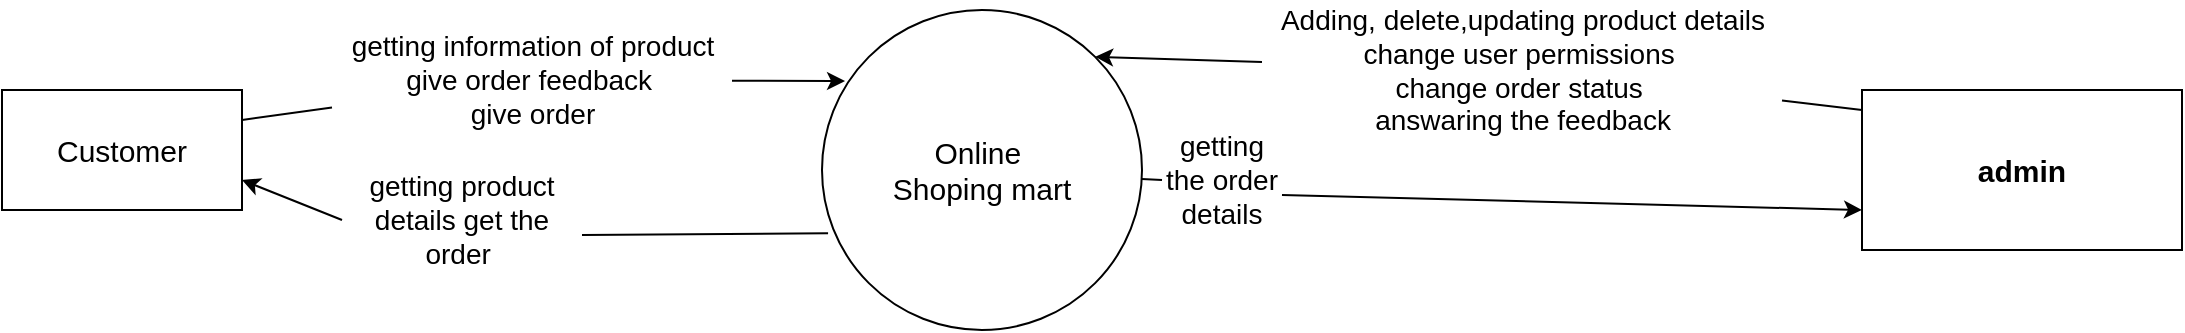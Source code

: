 <mxfile version="16.5.1" type="device" pages="5"><diagram name="0 level" id="b520641d-4fe3-3701-9064-5fc419738815"><mxGraphModel dx="2321" dy="754" grid="1" gridSize="10" guides="1" tooltips="1" connect="1" arrows="1" fold="1" page="1" pageScale="1" pageWidth="1100" pageHeight="850" background="none" math="0" shadow="0"><root><mxCell id="0"/><mxCell id="1" parent="0"/><mxCell id="9kd0504KcY1Kvx3tfYpb-10" value="Online&amp;nbsp;&lt;br style=&quot;font-size: 15px;&quot;&gt;Shoping mart" style="ellipse;whiteSpace=wrap;html=1;aspect=fixed;fontSize=15;" parent="1" vertex="1"><mxGeometry x="340" y="370" width="160" height="160" as="geometry"/></mxCell><mxCell id="9kd0504KcY1Kvx3tfYpb-11" value="&lt;b style=&quot;font-size: 15px;&quot;&gt;admin&lt;/b&gt;" style="rounded=0;whiteSpace=wrap;html=1;fontSize=15;" parent="1" vertex="1"><mxGeometry x="860" y="410" width="160" height="80" as="geometry"/></mxCell><mxCell id="f79KR5pKhC0v9boyhHzP-1" value="" style="endArrow=classic;html=1;rounded=0;entryX=1;entryY=0;entryDx=0;entryDy=0;startArrow=none;fontSize=15;" parent="1" source="f79KR5pKhC0v9boyhHzP-5" target="9kd0504KcY1Kvx3tfYpb-10" edge="1"><mxGeometry width="50" height="50" relative="1" as="geometry"><mxPoint x="440" y="340" as="sourcePoint"/><mxPoint x="550" y="410" as="targetPoint"/></mxGeometry></mxCell><mxCell id="f79KR5pKhC0v9boyhHzP-3" value="" style="endArrow=none;html=1;rounded=0;exitX=0;exitY=0.125;exitDx=0;exitDy=0;exitPerimeter=0;fontSize=15;" parent="1" source="9kd0504KcY1Kvx3tfYpb-11" target="f79KR5pKhC0v9boyhHzP-5" edge="1"><mxGeometry width="50" height="50" relative="1" as="geometry"><mxPoint x="420" y="220" as="sourcePoint"/><mxPoint x="430" y="310" as="targetPoint"/></mxGeometry></mxCell><mxCell id="f79KR5pKhC0v9boyhHzP-5" value="Adding, delete,updating product details&lt;br style=&quot;font-size: 14px;&quot;&gt;change user permissions&amp;nbsp;&lt;br style=&quot;font-size: 14px;&quot;&gt;change order status&amp;nbsp;&lt;br style=&quot;font-size: 14px;&quot;&gt;answaring the feedback&lt;br style=&quot;font-size: 14px;&quot;&gt;" style="text;html=1;align=center;verticalAlign=middle;resizable=0;points=[];autosize=1;strokeColor=none;fillColor=none;fontSize=14;" parent="1" vertex="1"><mxGeometry x="560" y="365" width="260" height="70" as="geometry"/></mxCell><mxCell id="f79KR5pKhC0v9boyhHzP-7" value="" style="endArrow=classic;html=1;rounded=0;startArrow=none;entryX=0;entryY=0.75;entryDx=0;entryDy=0;exitX=1;exitY=0.75;exitDx=0;exitDy=0;fontSize=15;" parent="1" source="f79KR5pKhC0v9boyhHzP-11" target="9kd0504KcY1Kvx3tfYpb-11" edge="1"><mxGeometry width="50" height="50" relative="1" as="geometry"><mxPoint x="760" y="465" as="sourcePoint"/><mxPoint x="1110" y="480" as="targetPoint"/></mxGeometry></mxCell><mxCell id="f79KR5pKhC0v9boyhHzP-11" value="getting the order details" style="text;html=1;strokeColor=none;fillColor=none;align=center;verticalAlign=middle;whiteSpace=wrap;rounded=0;fontSize=14;" parent="1" vertex="1"><mxGeometry x="510" y="440" width="60" height="30" as="geometry"/></mxCell><mxCell id="f79KR5pKhC0v9boyhHzP-12" value="" style="endArrow=none;html=1;rounded=0;entryX=0;entryY=0.5;entryDx=0;entryDy=0;fontSize=15;" parent="1" source="9kd0504KcY1Kvx3tfYpb-10" target="f79KR5pKhC0v9boyhHzP-11" edge="1"><mxGeometry width="50" height="50" relative="1" as="geometry"><mxPoint x="546.569" y="533.431" as="sourcePoint"/><mxPoint x="547.68" y="220" as="targetPoint"/></mxGeometry></mxCell><mxCell id="f79KR5pKhC0v9boyhHzP-14" value="Customer" style="rounded=0;whiteSpace=wrap;html=1;fontSize=15;" parent="1" vertex="1"><mxGeometry x="-70" y="410" width="120" height="60" as="geometry"/></mxCell><mxCell id="f79KR5pKhC0v9boyhHzP-15" value="" style="endArrow=classic;html=1;rounded=0;entryX=0.072;entryY=0.222;entryDx=0;entryDy=0;entryPerimeter=0;startArrow=none;fontSize=15;" parent="1" source="f79KR5pKhC0v9boyhHzP-18" target="9kd0504KcY1Kvx3tfYpb-10" edge="1"><mxGeometry width="50" height="50" relative="1" as="geometry"><mxPoint x="330" y="755" as="sourcePoint"/><mxPoint x="440" y="620" as="targetPoint"/></mxGeometry></mxCell><mxCell id="f79KR5pKhC0v9boyhHzP-17" value="" style="endArrow=none;html=1;rounded=0;exitX=1;exitY=0.25;exitDx=0;exitDy=0;fontSize=15;" parent="1" source="f79KR5pKhC0v9boyhHzP-14" target="f79KR5pKhC0v9boyhHzP-18" edge="1"><mxGeometry width="50" height="50" relative="1" as="geometry"><mxPoint x="252.44" y="897.6" as="sourcePoint"/><mxPoint x="300" y="790" as="targetPoint"/></mxGeometry></mxCell><mxCell id="f79KR5pKhC0v9boyhHzP-18" value="getting information of product&lt;br style=&quot;font-size: 14px;&quot;&gt;give order feedback&amp;nbsp;&lt;br style=&quot;font-size: 14px;&quot;&gt;give order" style="text;html=1;align=center;verticalAlign=middle;resizable=0;points=[];autosize=1;strokeColor=none;fillColor=none;fontSize=14;" parent="1" vertex="1"><mxGeometry x="95" y="375" width="200" height="60" as="geometry"/></mxCell><mxCell id="f79KR5pKhC0v9boyhHzP-19" value="" style="endArrow=classic;html=1;rounded=0;exitX=0;exitY=0.5;exitDx=0;exitDy=0;entryX=1;entryY=0.75;entryDx=0;entryDy=0;startArrow=none;fontSize=15;" parent="1" source="f79KR5pKhC0v9boyhHzP-20" target="f79KR5pKhC0v9boyhHzP-14" edge="1"><mxGeometry width="50" height="50" relative="1" as="geometry"><mxPoint x="390" y="660" as="sourcePoint"/><mxPoint x="440" y="610" as="targetPoint"/></mxGeometry></mxCell><mxCell id="f79KR5pKhC0v9boyhHzP-20" value="getting product details get the order&amp;nbsp;" style="text;html=1;strokeColor=none;fillColor=none;align=center;verticalAlign=middle;whiteSpace=wrap;rounded=0;fontSize=14;" parent="1" vertex="1"><mxGeometry x="100" y="460" width="120" height="30" as="geometry"/></mxCell><mxCell id="f79KR5pKhC0v9boyhHzP-21" value="" style="endArrow=none;html=1;rounded=0;exitX=0.019;exitY=0.698;exitDx=0;exitDy=0;exitPerimeter=0;entryX=1;entryY=0.75;entryDx=0;entryDy=0;fontSize=15;" parent="1" source="9kd0504KcY1Kvx3tfYpb-10" target="f79KR5pKhC0v9boyhHzP-20" edge="1"><mxGeometry width="50" height="50" relative="1" as="geometry"><mxPoint x="474" y="672.08" as="sourcePoint"/><mxPoint x="230" y="482" as="targetPoint"/></mxGeometry></mxCell></root></mxGraphModel></diagram><diagram id="Txfo9HmnqKfw98u6AuTH" name="1 leavel"><mxGraphModel dx="1038" dy="641" grid="1" gridSize="10" guides="1" tooltips="1" connect="1" arrows="1" fold="1" page="1" pageScale="1" pageWidth="850" pageHeight="1100" math="0" shadow="0"><root><mxCell id="55yo50ZK_wwdnP5TWseT-0"/><mxCell id="55yo50ZK_wwdnP5TWseT-1" parent="55yo50ZK_wwdnP5TWseT-0"/><mxCell id="rWGqVGmjfkYYTSFSqPkH-0" value="User" style="rounded=0;whiteSpace=wrap;html=1;fontSize=15;fontStyle=1" parent="55yo50ZK_wwdnP5TWseT-1" vertex="1"><mxGeometry x="40" y="30" width="150" height="80" as="geometry"/></mxCell><mxCell id="rWGqVGmjfkYYTSFSqPkH-1" value="" style="endArrow=classic;html=1;rounded=0;exitX=0.88;exitY=1.062;exitDx=0;exitDy=0;exitPerimeter=0;fontSize=15;" parent="55yo50ZK_wwdnP5TWseT-1" source="rWGqVGmjfkYYTSFSqPkH-0" target="rWGqVGmjfkYYTSFSqPkH-2" edge="1"><mxGeometry width="50" height="50" relative="1" as="geometry"><mxPoint x="115" y="110" as="sourcePoint"/><mxPoint x="330" y="160" as="targetPoint"/><Array as="points"><mxPoint x="172" y="160"/></Array></mxGeometry></mxCell><mxCell id="rWGqVGmjfkYYTSFSqPkH-2" value="1.0 &lt;br style=&quot;font-size: 15px;&quot;&gt;Product info" style="ellipse;whiteSpace=wrap;html=1;aspect=fixed;fontSize=15;fontStyle=1" parent="55yo50ZK_wwdnP5TWseT-1" vertex="1"><mxGeometry x="300" y="120" width="90" height="90" as="geometry"/></mxCell><mxCell id="rWGqVGmjfkYYTSFSqPkH-3" value="" style="endArrow=classic;html=1;rounded=0;exitX=1;exitY=0.5;exitDx=0;exitDy=0;fontSize=15;" parent="55yo50ZK_wwdnP5TWseT-1" source="rWGqVGmjfkYYTSFSqPkH-2" edge="1"><mxGeometry width="50" height="50" relative="1" as="geometry"><mxPoint x="590" y="200" as="sourcePoint"/><mxPoint x="650" y="165" as="targetPoint"/><Array as="points"/></mxGeometry></mxCell><mxCell id="rWGqVGmjfkYYTSFSqPkH-8" value="" style="endArrow=classic;html=1;rounded=0;entryX=0.982;entryY=0.739;entryDx=0;entryDy=0;entryPerimeter=0;fontSize=15;" parent="55yo50ZK_wwdnP5TWseT-1" target="rWGqVGmjfkYYTSFSqPkH-2" edge="1"><mxGeometry width="50" height="50" relative="1" as="geometry"><mxPoint x="640" y="187" as="sourcePoint"/><mxPoint x="440" y="210" as="targetPoint"/><Array as="points"/></mxGeometry></mxCell><mxCell id="rWGqVGmjfkYYTSFSqPkH-9" value="product detail" style="text;html=1;strokeColor=none;fillColor=none;align=center;verticalAlign=middle;whiteSpace=wrap;rounded=0;fontSize=14;" parent="55yo50ZK_wwdnP5TWseT-1" vertex="1"><mxGeometry x="210" y="130" width="60" height="30" as="geometry"/></mxCell><mxCell id="rWGqVGmjfkYYTSFSqPkH-10" value="asking for detail" style="text;html=1;strokeColor=none;fillColor=none;align=center;verticalAlign=middle;whiteSpace=wrap;rounded=0;fontSize=14;" parent="55yo50ZK_wwdnP5TWseT-1" vertex="1"><mxGeometry x="530" y="120" width="60" height="30" as="geometry"/></mxCell><mxCell id="rWGqVGmjfkYYTSFSqPkH-11" value="get the detail" style="text;html=1;strokeColor=none;fillColor=none;align=center;verticalAlign=middle;whiteSpace=wrap;rounded=0;fontSize=14;" parent="55yo50ZK_wwdnP5TWseT-1" vertex="1"><mxGeometry x="520" y="200" width="60" height="30" as="geometry"/></mxCell><mxCell id="rWGqVGmjfkYYTSFSqPkH-12" value="" style="endArrow=classic;html=1;rounded=0;exitX=0.052;exitY=0.718;exitDx=0;exitDy=0;exitPerimeter=0;entryX=0.804;entryY=1.05;entryDx=0;entryDy=0;entryPerimeter=0;fontSize=15;" parent="55yo50ZK_wwdnP5TWseT-1" source="rWGqVGmjfkYYTSFSqPkH-2" target="rWGqVGmjfkYYTSFSqPkH-0" edge="1"><mxGeometry width="50" height="50" relative="1" as="geometry"><mxPoint x="390" y="240" as="sourcePoint"/><mxPoint x="60" y="120" as="targetPoint"/><Array as="points"><mxPoint x="161" y="190"/></Array></mxGeometry></mxCell><mxCell id="rWGqVGmjfkYYTSFSqPkH-13" value="reutrn the detail" style="text;html=1;strokeColor=none;fillColor=none;align=center;verticalAlign=middle;whiteSpace=wrap;rounded=0;fontSize=14;" parent="55yo50ZK_wwdnP5TWseT-1" vertex="1"><mxGeometry x="190" y="190" width="60" height="30" as="geometry"/></mxCell><mxCell id="rWGqVGmjfkYYTSFSqPkH-14" value="2.0&lt;br style=&quot;font-size: 15px;&quot;&gt;order detail" style="ellipse;whiteSpace=wrap;html=1;aspect=fixed;fontSize=15;fontStyle=1" parent="55yo50ZK_wwdnP5TWseT-1" vertex="1"><mxGeometry x="310" y="270" width="80" height="80" as="geometry"/></mxCell><mxCell id="rWGqVGmjfkYYTSFSqPkH-16" value="" style="endArrow=classic;html=1;rounded=0;entryX=0;entryY=0.5;entryDx=0;entryDy=0;fontSize=15;" parent="55yo50ZK_wwdnP5TWseT-1" target="rWGqVGmjfkYYTSFSqPkH-14" edge="1"><mxGeometry width="50" height="50" relative="1" as="geometry"><mxPoint x="132" y="110" as="sourcePoint"/><mxPoint x="132" y="300" as="targetPoint"/><Array as="points"><mxPoint x="132" y="310"/></Array></mxGeometry></mxCell><mxCell id="rWGqVGmjfkYYTSFSqPkH-17" value="" style="endArrow=classic;html=1;rounded=0;exitX=1;exitY=0.5;exitDx=0;exitDy=0;fontSize=15;" parent="55yo50ZK_wwdnP5TWseT-1" source="rWGqVGmjfkYYTSFSqPkH-14" edge="1"><mxGeometry width="50" height="50" relative="1" as="geometry"><mxPoint x="470" y="380" as="sourcePoint"/><mxPoint x="630" y="300" as="targetPoint"/></mxGeometry></mxCell><mxCell id="rWGqVGmjfkYYTSFSqPkH-18" value="" style="endArrow=classic;html=1;rounded=0;entryX=0.99;entryY=0.735;entryDx=0;entryDy=0;entryPerimeter=0;fontSize=15;" parent="55yo50ZK_wwdnP5TWseT-1" target="rWGqVGmjfkYYTSFSqPkH-14" edge="1"><mxGeometry width="50" height="50" relative="1" as="geometry"><mxPoint x="630" y="320" as="sourcePoint"/><mxPoint x="550" y="420" as="targetPoint"/></mxGeometry></mxCell><mxCell id="rWGqVGmjfkYYTSFSqPkH-20" value="send and order request" style="text;html=1;strokeColor=none;fillColor=none;align=center;verticalAlign=middle;whiteSpace=wrap;rounded=0;fontSize=14;" parent="55yo50ZK_wwdnP5TWseT-1" vertex="1"><mxGeometry x="150" y="280" width="140" height="30" as="geometry"/></mxCell><mxCell id="rWGqVGmjfkYYTSFSqPkH-21" value="send post data" style="text;html=1;strokeColor=none;fillColor=none;align=center;verticalAlign=middle;whiteSpace=wrap;rounded=0;fontSize=14;" parent="55yo50ZK_wwdnP5TWseT-1" vertex="1"><mxGeometry x="480" y="340" width="100" height="30" as="geometry"/></mxCell><mxCell id="rWGqVGmjfkYYTSFSqPkH-22" value="conformed&amp;nbsp; get request" style="text;html=1;strokeColor=none;fillColor=none;align=center;verticalAlign=middle;whiteSpace=wrap;rounded=0;fontSize=15;" parent="55yo50ZK_wwdnP5TWseT-1" vertex="1"><mxGeometry x="425" y="270" width="140" height="30" as="geometry"/></mxCell><mxCell id="rWGqVGmjfkYYTSFSqPkH-23" value="" style="endArrow=classic;html=1;rounded=0;exitX=0.015;exitY=0.685;exitDx=0;exitDy=0;exitPerimeter=0;fontSize=15;" parent="55yo50ZK_wwdnP5TWseT-1" source="rWGqVGmjfkYYTSFSqPkH-14" edge="1"><mxGeometry width="50" height="50" relative="1" as="geometry"><mxPoint x="390" y="320" as="sourcePoint"/><mxPoint x="120" y="110" as="targetPoint"/><Array as="points"><mxPoint x="120" y="325"/></Array></mxGeometry></mxCell><mxCell id="rWGqVGmjfkYYTSFSqPkH-24" value="return order reqest" style="text;html=1;strokeColor=none;fillColor=none;align=center;verticalAlign=middle;whiteSpace=wrap;rounded=0;fontSize=14;" parent="55yo50ZK_wwdnP5TWseT-1" vertex="1"><mxGeometry x="170" y="330" width="110" height="30" as="geometry"/></mxCell><mxCell id="rWGqVGmjfkYYTSFSqPkH-25" value="3.0&lt;br style=&quot;font-size: 15px;&quot;&gt;feedback" style="ellipse;whiteSpace=wrap;html=1;aspect=fixed;fontSize=15;fontStyle=1" parent="55yo50ZK_wwdnP5TWseT-1" vertex="1"><mxGeometry x="260" y="450" width="80" height="80" as="geometry"/></mxCell><mxCell id="rWGqVGmjfkYYTSFSqPkH-26" value="" style="endArrow=classic;html=1;rounded=0;exitX=0.25;exitY=1;exitDx=0;exitDy=0;fontSize=15;" parent="55yo50ZK_wwdnP5TWseT-1" source="rWGqVGmjfkYYTSFSqPkH-0" target="rWGqVGmjfkYYTSFSqPkH-25" edge="1"><mxGeometry width="50" height="50" relative="1" as="geometry"><mxPoint x="130" y="530" as="sourcePoint"/><mxPoint x="180" y="480" as="targetPoint"/><Array as="points"><mxPoint x="80" y="490"/></Array></mxGeometry></mxCell><mxCell id="rWGqVGmjfkYYTSFSqPkH-29" value="" style="endArrow=classic;html=1;rounded=0;exitX=1;exitY=0.5;exitDx=0;exitDy=0;fontSize=15;" parent="55yo50ZK_wwdnP5TWseT-1" source="rWGqVGmjfkYYTSFSqPkH-25" edge="1"><mxGeometry width="50" height="50" relative="1" as="geometry"><mxPoint x="460" y="550" as="sourcePoint"/><mxPoint x="640" y="500" as="targetPoint"/></mxGeometry></mxCell><mxCell id="rWGqVGmjfkYYTSFSqPkH-30" value="give the feedback" style="text;html=1;strokeColor=none;fillColor=none;align=center;verticalAlign=middle;whiteSpace=wrap;rounded=0;fontSize=15;" parent="55yo50ZK_wwdnP5TWseT-1" vertex="1"><mxGeometry x="140" y="450" width="100" height="30" as="geometry"/></mxCell><mxCell id="rWGqVGmjfkYYTSFSqPkH-32" value="give the data to database" style="text;html=1;strokeColor=none;fillColor=none;align=center;verticalAlign=middle;whiteSpace=wrap;rounded=0;fontSize=15;" parent="55yo50ZK_wwdnP5TWseT-1" vertex="1"><mxGeometry x="447.5" y="460" width="95" height="30" as="geometry"/></mxCell><mxCell id="rWGqVGmjfkYYTSFSqPkH-33" value="" style="endArrow=classic;html=1;rounded=0;entryX=1;entryY=1;entryDx=0;entryDy=0;fontSize=15;" parent="55yo50ZK_wwdnP5TWseT-1" source="c0GWTeQQh9vqMDAQqh-P-8" target="rWGqVGmjfkYYTSFSqPkH-25" edge="1"><mxGeometry width="50" height="50" relative="1" as="geometry"><mxPoint x="390" y="410" as="sourcePoint"/><mxPoint x="440" y="360" as="targetPoint"/></mxGeometry></mxCell><mxCell id="rWGqVGmjfkYYTSFSqPkH-35" value="" style="endArrow=classic;html=1;rounded=0;fontSize=15;" parent="55yo50ZK_wwdnP5TWseT-1" edge="1"><mxGeometry width="50" height="50" relative="1" as="geometry"><mxPoint x="260" y="510" as="sourcePoint"/><mxPoint x="70" y="110" as="targetPoint"/><Array as="points"><mxPoint x="70" y="510"/></Array></mxGeometry></mxCell><mxCell id="rWGqVGmjfkYYTSFSqPkH-37" value="return status" style="text;html=1;strokeColor=none;fillColor=none;align=center;verticalAlign=middle;whiteSpace=wrap;rounded=0;fontSize=15;" parent="55yo50ZK_wwdnP5TWseT-1" vertex="1"><mxGeometry x="150" y="520" width="60" height="30" as="geometry"/></mxCell><mxCell id="c0GWTeQQh9vqMDAQqh-P-0" value="" style="endArrow=none;html=1;rounded=0;fontSize=15;" edge="1" parent="55yo50ZK_wwdnP5TWseT-1"><mxGeometry width="50" height="50" relative="1" as="geometry"><mxPoint x="655" y="160" as="sourcePoint"/><mxPoint x="735" y="160" as="targetPoint"/></mxGeometry></mxCell><mxCell id="c0GWTeQQh9vqMDAQqh-P-1" value="" style="endArrow=none;html=1;rounded=0;fontSize=15;" edge="1" parent="55yo50ZK_wwdnP5TWseT-1"><mxGeometry width="50" height="50" relative="1" as="geometry"><mxPoint x="655" y="190" as="sourcePoint"/><mxPoint x="735" y="190" as="targetPoint"/></mxGeometry></mxCell><mxCell id="c0GWTeQQh9vqMDAQqh-P-2" value="Product" style="text;html=1;align=center;verticalAlign=middle;resizable=0;points=[];autosize=1;strokeColor=none;fillColor=none;fontSize=15;" vertex="1" parent="55yo50ZK_wwdnP5TWseT-1"><mxGeometry x="655" y="170" width="70" height="20" as="geometry"/></mxCell><mxCell id="c0GWTeQQh9vqMDAQqh-P-3" value="" style="endArrow=none;html=1;rounded=0;fontSize=15;" edge="1" parent="55yo50ZK_wwdnP5TWseT-1"><mxGeometry width="50" height="50" relative="1" as="geometry"><mxPoint x="640" y="289" as="sourcePoint"/><mxPoint x="720" y="289" as="targetPoint"/></mxGeometry></mxCell><mxCell id="c0GWTeQQh9vqMDAQqh-P-4" value="" style="endArrow=none;html=1;rounded=0;fontSize=15;" edge="1" parent="55yo50ZK_wwdnP5TWseT-1"><mxGeometry width="50" height="50" relative="1" as="geometry"><mxPoint x="640" y="319" as="sourcePoint"/><mxPoint x="720" y="319" as="targetPoint"/></mxGeometry></mxCell><mxCell id="c0GWTeQQh9vqMDAQqh-P-5" value="order&amp;nbsp;" style="text;html=1;align=center;verticalAlign=middle;resizable=0;points=[];autosize=1;strokeColor=none;fillColor=none;fontSize=15;" vertex="1" parent="55yo50ZK_wwdnP5TWseT-1"><mxGeometry x="650" y="299" width="50" height="20" as="geometry"/></mxCell><mxCell id="c0GWTeQQh9vqMDAQqh-P-6" value="" style="endArrow=none;html=1;rounded=0;fontSize=15;" edge="1" parent="55yo50ZK_wwdnP5TWseT-1"><mxGeometry width="50" height="50" relative="1" as="geometry"><mxPoint x="655" y="510" as="sourcePoint"/><mxPoint x="735" y="510" as="targetPoint"/></mxGeometry></mxCell><mxCell id="c0GWTeQQh9vqMDAQqh-P-7" value="" style="endArrow=none;html=1;rounded=0;fontSize=15;" edge="1" parent="55yo50ZK_wwdnP5TWseT-1"><mxGeometry width="50" height="50" relative="1" as="geometry"><mxPoint x="655" y="540" as="sourcePoint"/><mxPoint x="735" y="540" as="targetPoint"/></mxGeometry></mxCell><mxCell id="c0GWTeQQh9vqMDAQqh-P-8" value="feedback" style="text;html=1;align=center;verticalAlign=middle;resizable=0;points=[];autosize=1;strokeColor=none;fillColor=none;fontSize=15;" vertex="1" parent="55yo50ZK_wwdnP5TWseT-1"><mxGeometry x="650" y="520" width="80" height="20" as="geometry"/></mxCell><mxCell id="c0GWTeQQh9vqMDAQqh-P-9" value="return status" style="text;html=1;strokeColor=none;fillColor=none;align=center;verticalAlign=middle;whiteSpace=wrap;rounded=0;fontSize=14;" vertex="1" parent="55yo50ZK_wwdnP5TWseT-1"><mxGeometry x="430" y="530" width="100" height="30" as="geometry"/></mxCell></root></mxGraphModel></diagram><diagram id="3s-2w4WHr8tO3txQuqLG" name="1 leavel admin"><mxGraphModel dx="1221" dy="754" grid="1" gridSize="10" guides="1" tooltips="1" connect="1" arrows="1" fold="1" page="1" pageScale="1" pageWidth="850" pageHeight="1100" math="0" shadow="0"><root><mxCell id="lkUBHbr81iyFXtJ-juBJ-0"/><mxCell id="lkUBHbr81iyFXtJ-juBJ-1" parent="lkUBHbr81iyFXtJ-juBJ-0"/><mxCell id="lkUBHbr81iyFXtJ-juBJ-2" value="Admin" style="rounded=0;whiteSpace=wrap;html=1;fontSize=21;" parent="lkUBHbr81iyFXtJ-juBJ-1" vertex="1"><mxGeometry x="30" y="50" width="140" height="80" as="geometry"/></mxCell><mxCell id="lkUBHbr81iyFXtJ-juBJ-4" value="" style="endArrow=classic;html=1;rounded=0;fontSize=22;exitX=0.92;exitY=1.005;exitDx=0;exitDy=0;exitPerimeter=0;entryX=0;entryY=0.5;entryDx=0;entryDy=0;" parent="lkUBHbr81iyFXtJ-juBJ-1" source="lkUBHbr81iyFXtJ-juBJ-2" edge="1"><mxGeometry width="50" height="50" relative="1" as="geometry"><mxPoint x="180" y="210" as="sourcePoint"/><mxPoint x="320" y="200" as="targetPoint"/><Array as="points"><mxPoint x="160" y="200"/></Array></mxGeometry></mxCell><mxCell id="lkUBHbr81iyFXtJ-juBJ-5" value="1.0&lt;br style=&quot;font-size: 15px&quot;&gt;product Management" style="ellipse;whiteSpace=wrap;html=1;aspect=fixed;fontSize=15;fontStyle=1" parent="lkUBHbr81iyFXtJ-juBJ-1" vertex="1"><mxGeometry x="320" y="160" width="100" height="100" as="geometry"/></mxCell><mxCell id="lkUBHbr81iyFXtJ-juBJ-6" value="" style="endArrow=classic;html=1;rounded=0;fontSize=22;exitX=1.015;exitY=0.59;exitDx=0;exitDy=0;exitPerimeter=0;" parent="lkUBHbr81iyFXtJ-juBJ-1" source="lkUBHbr81iyFXtJ-juBJ-5" edge="1"><mxGeometry width="50" height="50" relative="1" as="geometry"><mxPoint x="590" y="240" as="sourcePoint"/><mxPoint x="690" y="219" as="targetPoint"/><Array as="points"><mxPoint x="590" y="219"/></Array></mxGeometry></mxCell><mxCell id="lkUBHbr81iyFXtJ-juBJ-7" value="" style="endArrow=none;html=1;rounded=0;fontSize=22;" parent="lkUBHbr81iyFXtJ-juBJ-1" edge="1"><mxGeometry width="50" height="50" relative="1" as="geometry"><mxPoint x="680" y="360" as="sourcePoint"/><mxPoint x="760" y="360" as="targetPoint"/></mxGeometry></mxCell><mxCell id="lkUBHbr81iyFXtJ-juBJ-8" value="" style="endArrow=none;html=1;rounded=0;fontSize=22;" parent="lkUBHbr81iyFXtJ-juBJ-1" edge="1"><mxGeometry width="50" height="50" relative="1" as="geometry"><mxPoint x="680" y="400" as="sourcePoint"/><mxPoint x="760" y="400" as="targetPoint"/></mxGeometry></mxCell><mxCell id="lkUBHbr81iyFXtJ-juBJ-10" value="" style="endArrow=classic;html=1;rounded=0;fontSize=22;entryX=0.985;entryY=0.406;entryDx=0;entryDy=0;entryPerimeter=0;" parent="lkUBHbr81iyFXtJ-juBJ-1" target="lkUBHbr81iyFXtJ-juBJ-5" edge="1"><mxGeometry width="50" height="50" relative="1" as="geometry"><mxPoint x="690" y="200" as="sourcePoint"/><mxPoint x="720" y="160" as="targetPoint"/><Array as="points"/></mxGeometry></mxCell><mxCell id="lkUBHbr81iyFXtJ-juBJ-12" value="reqest for change" style="text;html=1;strokeColor=none;fillColor=none;align=center;verticalAlign=middle;whiteSpace=wrap;rounded=0;fontSize=12;" parent="lkUBHbr81iyFXtJ-juBJ-1" vertex="1"><mxGeometry x="520" y="230" width="60" height="30" as="geometry"/></mxCell><mxCell id="lkUBHbr81iyFXtJ-juBJ-13" value="change status" style="text;html=1;strokeColor=none;fillColor=none;align=center;verticalAlign=middle;whiteSpace=wrap;rounded=0;fontSize=12;" parent="lkUBHbr81iyFXtJ-juBJ-1" vertex="1"><mxGeometry x="510" y="150" width="60" height="30" as="geometry"/></mxCell><mxCell id="lkUBHbr81iyFXtJ-juBJ-14" value="" style="endArrow=classic;html=1;rounded=0;fontSize=12;exitX=0.5;exitY=0;exitDx=0;exitDy=0;entryX=1;entryY=0.75;entryDx=0;entryDy=0;" parent="lkUBHbr81iyFXtJ-juBJ-1" source="lkUBHbr81iyFXtJ-juBJ-5" target="lkUBHbr81iyFXtJ-juBJ-2" edge="1"><mxGeometry width="50" height="50" relative="1" as="geometry"><mxPoint x="450" y="200" as="sourcePoint"/><mxPoint x="500" y="150" as="targetPoint"/><Array as="points"><mxPoint x="370" y="110"/></Array></mxGeometry></mxCell><mxCell id="lkUBHbr81iyFXtJ-juBJ-15" value="add delete or edit opration&amp;nbsp;" style="text;html=1;strokeColor=none;fillColor=none;align=center;verticalAlign=middle;whiteSpace=wrap;rounded=0;fontSize=12;" parent="lkUBHbr81iyFXtJ-juBJ-1" vertex="1"><mxGeometry x="190" y="210" width="100" height="30" as="geometry"/></mxCell><mxCell id="lkUBHbr81iyFXtJ-juBJ-17" value="2.0&amp;nbsp;&lt;br style=&quot;font-size: 15px;&quot;&gt;Report&amp;nbsp;" style="ellipse;whiteSpace=wrap;html=1;aspect=fixed;fontSize=15;fontStyle=1" parent="lkUBHbr81iyFXtJ-juBJ-1" vertex="1"><mxGeometry x="330" y="320" width="80" height="80" as="geometry"/></mxCell><mxCell id="lkUBHbr81iyFXtJ-juBJ-18" value="" style="endArrow=classic;html=1;rounded=0;fontSize=20;exitX=0.826;exitY=1.024;exitDx=0;exitDy=0;entryX=0;entryY=0.5;entryDx=0;entryDy=0;exitPerimeter=0;" parent="lkUBHbr81iyFXtJ-juBJ-1" source="lkUBHbr81iyFXtJ-juBJ-2" target="lkUBHbr81iyFXtJ-juBJ-17" edge="1"><mxGeometry width="50" height="50" relative="1" as="geometry"><mxPoint x="450" y="180" as="sourcePoint"/><mxPoint x="135" y="370" as="targetPoint"/><Array as="points"><mxPoint x="150" y="360"/></Array></mxGeometry></mxCell><mxCell id="lkUBHbr81iyFXtJ-juBJ-19" value="" style="endArrow=classic;html=1;rounded=0;fontSize=20;exitX=1;exitY=0.5;exitDx=0;exitDy=0;" parent="lkUBHbr81iyFXtJ-juBJ-1" source="lkUBHbr81iyFXtJ-juBJ-17" edge="1"><mxGeometry width="50" height="50" relative="1" as="geometry"><mxPoint x="450" y="400" as="sourcePoint"/><mxPoint x="670" y="360" as="targetPoint"/></mxGeometry></mxCell><mxCell id="lkUBHbr81iyFXtJ-juBJ-20" value="" style="endArrow=classic;html=1;rounded=0;fontSize=20;entryX=1;entryY=1;entryDx=0;entryDy=0;" parent="lkUBHbr81iyFXtJ-juBJ-1" target="lkUBHbr81iyFXtJ-juBJ-17" edge="1"><mxGeometry width="50" height="50" relative="1" as="geometry"><mxPoint x="670" y="388" as="sourcePoint"/><mxPoint x="540" y="400" as="targetPoint"/></mxGeometry></mxCell><mxCell id="lkUBHbr81iyFXtJ-juBJ-21" value="user permission&lt;br&gt;user access" style="text;html=1;strokeColor=none;fillColor=none;align=center;verticalAlign=middle;whiteSpace=wrap;rounded=0;fontSize=12;" parent="lkUBHbr81iyFXtJ-juBJ-1" vertex="1"><mxGeometry x="170" y="330" width="130" height="30" as="geometry"/></mxCell><mxCell id="lkUBHbr81iyFXtJ-juBJ-22" value="reqest of change" style="text;html=1;strokeColor=none;fillColor=none;align=center;verticalAlign=middle;whiteSpace=wrap;rounded=0;fontSize=12;" parent="lkUBHbr81iyFXtJ-juBJ-1" vertex="1"><mxGeometry x="490" y="350" width="60" height="20" as="geometry"/></mxCell><mxCell id="lkUBHbr81iyFXtJ-juBJ-23" value="give data" style="text;html=1;strokeColor=none;fillColor=none;align=center;verticalAlign=middle;whiteSpace=wrap;rounded=0;fontSize=12;" parent="lkUBHbr81iyFXtJ-juBJ-1" vertex="1"><mxGeometry x="510" y="400" width="100" height="30" as="geometry"/></mxCell><mxCell id="lkUBHbr81iyFXtJ-juBJ-24" value="" style="endArrow=classic;html=1;rounded=0;fontSize=12;exitX=0;exitY=1;exitDx=0;exitDy=0;entryX=0.75;entryY=1;entryDx=0;entryDy=0;" parent="lkUBHbr81iyFXtJ-juBJ-1" source="lkUBHbr81iyFXtJ-juBJ-17" target="lkUBHbr81iyFXtJ-juBJ-2" edge="1"><mxGeometry width="50" height="50" relative="1" as="geometry"><mxPoint x="240" y="460" as="sourcePoint"/><mxPoint x="20" y="390" as="targetPoint"/><Array as="points"><mxPoint x="135" y="390"/></Array></mxGeometry></mxCell><mxCell id="lkUBHbr81iyFXtJ-juBJ-25" value="get database" style="text;html=1;strokeColor=none;fillColor=none;align=center;verticalAlign=middle;whiteSpace=wrap;rounded=0;fontSize=12;" parent="lkUBHbr81iyFXtJ-juBJ-1" vertex="1"><mxGeometry x="210" y="390" width="60" height="30" as="geometry"/></mxCell><mxCell id="lkUBHbr81iyFXtJ-juBJ-27" value="3.0&lt;br&gt;feedback" style="ellipse;whiteSpace=wrap;html=1;aspect=fixed;fontSize=15;fontStyle=1" parent="lkUBHbr81iyFXtJ-juBJ-1" vertex="1"><mxGeometry x="360" y="470" width="90" height="90" as="geometry"/></mxCell><mxCell id="lkUBHbr81iyFXtJ-juBJ-30" value="" style="endArrow=classic;html=1;rounded=0;fontSize=16;entryX=0;entryY=0.5;entryDx=0;entryDy=0;" parent="lkUBHbr81iyFXtJ-juBJ-1" target="lkUBHbr81iyFXtJ-juBJ-27" edge="1"><mxGeometry width="50" height="50" relative="1" as="geometry"><mxPoint x="120" y="130" as="sourcePoint"/><mxPoint x="340" y="520" as="targetPoint"/><Array as="points"><mxPoint x="120" y="520"/></Array></mxGeometry></mxCell><mxCell id="lkUBHbr81iyFXtJ-juBJ-34" value="add or remoce catagoty" style="text;html=1;strokeColor=none;fillColor=none;align=center;verticalAlign=middle;whiteSpace=wrap;rounded=0;fontSize=11;" parent="lkUBHbr81iyFXtJ-juBJ-1" vertex="1"><mxGeometry x="210" y="480" width="120" height="30" as="geometry"/></mxCell><mxCell id="lkUBHbr81iyFXtJ-juBJ-35" value="" style="endArrow=classic;html=1;rounded=0;fontSize=11;exitX=1;exitY=0.5;exitDx=0;exitDy=0;" parent="lkUBHbr81iyFXtJ-juBJ-1" source="lkUBHbr81iyFXtJ-juBJ-27" edge="1"><mxGeometry width="50" height="50" relative="1" as="geometry"><mxPoint x="560" y="540" as="sourcePoint"/><mxPoint x="720" y="510" as="targetPoint"/><Array as="points"><mxPoint x="720" y="510"/></Array></mxGeometry></mxCell><mxCell id="lkUBHbr81iyFXtJ-juBJ-37" value="reqest for add or delet" style="text;html=1;strokeColor=none;fillColor=none;align=center;verticalAlign=middle;whiteSpace=wrap;rounded=0;fontSize=11;" parent="lkUBHbr81iyFXtJ-juBJ-1" vertex="1"><mxGeometry x="530" y="480" width="160" height="30" as="geometry"/></mxCell><mxCell id="lkUBHbr81iyFXtJ-juBJ-38" value="" style="endArrow=classic;html=1;rounded=0;fontSize=11;entryX=0.982;entryY=0.769;entryDx=0;entryDy=0;entryPerimeter=0;" parent="lkUBHbr81iyFXtJ-juBJ-1" target="lkUBHbr81iyFXtJ-juBJ-27" edge="1"><mxGeometry width="50" height="50" relative="1" as="geometry"><mxPoint x="735" y="539" as="sourcePoint"/><mxPoint x="735" y="590" as="targetPoint"/><Array as="points"><mxPoint x="735" y="540"/></Array></mxGeometry></mxCell><mxCell id="lkUBHbr81iyFXtJ-juBJ-39" value="get reqest back" style="text;html=1;strokeColor=none;fillColor=none;align=center;verticalAlign=middle;whiteSpace=wrap;rounded=0;fontSize=11;" parent="lkUBHbr81iyFXtJ-juBJ-1" vertex="1"><mxGeometry x="550" y="540" width="130" height="30" as="geometry"/></mxCell><mxCell id="lkUBHbr81iyFXtJ-juBJ-40" value="" style="endArrow=classic;html=1;rounded=0;fontSize=11;exitX=-0.004;exitY=0.698;exitDx=0;exitDy=0;exitPerimeter=0;entryX=0.57;entryY=1.024;entryDx=0;entryDy=0;entryPerimeter=0;" parent="lkUBHbr81iyFXtJ-juBJ-1" source="lkUBHbr81iyFXtJ-juBJ-27" target="lkUBHbr81iyFXtJ-juBJ-2" edge="1"><mxGeometry width="50" height="50" relative="1" as="geometry"><mxPoint x="290" y="640" as="sourcePoint"/><mxPoint x="20" y="533" as="targetPoint"/><Array as="points"><mxPoint x="110" y="533"/></Array></mxGeometry></mxCell><mxCell id="lkUBHbr81iyFXtJ-juBJ-41" value="get restart" style="text;html=1;strokeColor=none;fillColor=none;align=center;verticalAlign=middle;whiteSpace=wrap;rounded=0;fontSize=11;" parent="lkUBHbr81iyFXtJ-juBJ-1" vertex="1"><mxGeometry x="210" y="540" width="60" height="30" as="geometry"/></mxCell><mxCell id="lkUBHbr81iyFXtJ-juBJ-42" value="3.0&lt;br style=&quot;font-size: 15px;&quot;&gt;Feedback" style="ellipse;whiteSpace=wrap;html=1;aspect=fixed;fontSize=15;fontStyle=1" parent="lkUBHbr81iyFXtJ-juBJ-1" vertex="1"><mxGeometry x="365" y="600" width="80" height="80" as="geometry"/></mxCell><mxCell id="lkUBHbr81iyFXtJ-juBJ-43" value="" style="endArrow=classic;html=1;rounded=0;fontSize=11;entryX=0;entryY=0.5;entryDx=0;entryDy=0;exitX=0.449;exitY=1.024;exitDx=0;exitDy=0;exitPerimeter=0;" parent="lkUBHbr81iyFXtJ-juBJ-1" source="lkUBHbr81iyFXtJ-juBJ-2" target="lkUBHbr81iyFXtJ-juBJ-42" edge="1"><mxGeometry width="50" height="50" relative="1" as="geometry"><mxPoint x="20" y="630" as="sourcePoint"/><mxPoint x="310" y="650" as="targetPoint"/><Array as="points"><mxPoint x="100" y="640"/></Array></mxGeometry></mxCell><mxCell id="lkUBHbr81iyFXtJ-juBJ-44" value="reqesting feedbacks" style="text;html=1;strokeColor=none;fillColor=none;align=center;verticalAlign=middle;whiteSpace=wrap;rounded=0;fontSize=11;" parent="lkUBHbr81iyFXtJ-juBJ-1" vertex="1"><mxGeometry x="210" y="600" width="60" height="30" as="geometry"/></mxCell><mxCell id="lkUBHbr81iyFXtJ-juBJ-45" value="" style="endArrow=classic;html=1;rounded=0;fontSize=11;exitX=1;exitY=0.5;exitDx=0;exitDy=0;" parent="lkUBHbr81iyFXtJ-juBJ-1" source="lkUBHbr81iyFXtJ-juBJ-42" edge="1"><mxGeometry width="50" height="50" relative="1" as="geometry"><mxPoint x="480" y="650" as="sourcePoint"/><mxPoint x="720" y="640" as="targetPoint"/><Array as="points"/></mxGeometry></mxCell><mxCell id="lkUBHbr81iyFXtJ-juBJ-47" value="request feedback" style="text;html=1;strokeColor=none;fillColor=none;align=center;verticalAlign=middle;whiteSpace=wrap;rounded=0;fontSize=11;" parent="lkUBHbr81iyFXtJ-juBJ-1" vertex="1"><mxGeometry x="560" y="600" width="130" height="30" as="geometry"/></mxCell><mxCell id="lkUBHbr81iyFXtJ-juBJ-48" value="" style="endArrow=classic;html=1;rounded=0;fontSize=11;entryX=1;entryY=1;entryDx=0;entryDy=0;" parent="lkUBHbr81iyFXtJ-juBJ-1" target="lkUBHbr81iyFXtJ-juBJ-42" edge="1"><mxGeometry width="50" height="50" relative="1" as="geometry"><mxPoint x="720" y="668" as="sourcePoint"/><mxPoint x="760" y="720.8" as="targetPoint"/><Array as="points"/></mxGeometry></mxCell><mxCell id="lkUBHbr81iyFXtJ-juBJ-49" value="get list feedback" style="text;html=1;strokeColor=none;fillColor=none;align=center;verticalAlign=middle;whiteSpace=wrap;rounded=0;fontSize=11;" parent="lkUBHbr81iyFXtJ-juBJ-1" vertex="1"><mxGeometry x="560" y="670" width="130" height="30" as="geometry"/></mxCell><mxCell id="lkUBHbr81iyFXtJ-juBJ-50" value="" style="endArrow=classic;html=1;rounded=0;fontSize=11;exitX=0.043;exitY=0.74;exitDx=0;exitDy=0;exitPerimeter=0;entryX=0.355;entryY=1.059;entryDx=0;entryDy=0;entryPerimeter=0;" parent="lkUBHbr81iyFXtJ-juBJ-1" source="lkUBHbr81iyFXtJ-juBJ-42" target="lkUBHbr81iyFXtJ-juBJ-2" edge="1"><mxGeometry width="50" height="50" relative="1" as="geometry"><mxPoint x="450" y="680" as="sourcePoint"/><mxPoint y="659" as="targetPoint"/><Array as="points"><mxPoint x="90" y="659"/></Array></mxGeometry></mxCell><mxCell id="lkUBHbr81iyFXtJ-juBJ-51" value="get back the feedback" style="text;html=1;strokeColor=none;fillColor=none;align=center;verticalAlign=middle;whiteSpace=wrap;rounded=0;fontSize=11;" parent="lkUBHbr81iyFXtJ-juBJ-1" vertex="1"><mxGeometry x="210" y="660" width="140" height="30" as="geometry"/></mxCell><mxCell id="x4yQolVg3JlGbRTl1EmM-1" value="" style="endArrow=none;html=1;rounded=0;fontSize=15;" edge="1" parent="lkUBHbr81iyFXtJ-juBJ-1"><mxGeometry width="50" height="50" relative="1" as="geometry"><mxPoint x="680" y="190" as="sourcePoint"/><mxPoint x="800" y="190" as="targetPoint"/></mxGeometry></mxCell><mxCell id="x4yQolVg3JlGbRTl1EmM-2" value="" style="endArrow=none;html=1;rounded=0;fontSize=15;" edge="1" parent="lkUBHbr81iyFXtJ-juBJ-1"><mxGeometry width="50" height="50" relative="1" as="geometry"><mxPoint x="680" y="230" as="sourcePoint"/><mxPoint x="800" y="230" as="targetPoint"/></mxGeometry></mxCell><mxCell id="x4yQolVg3JlGbRTl1EmM-3" value="Product" style="text;html=1;strokeColor=none;fillColor=none;align=center;verticalAlign=middle;whiteSpace=wrap;rounded=0;fontSize=15;" vertex="1" parent="lkUBHbr81iyFXtJ-juBJ-1"><mxGeometry x="710" y="195" width="60" height="30" as="geometry"/></mxCell><mxCell id="x4yQolVg3JlGbRTl1EmM-5" value="Order" style="text;html=1;strokeColor=none;fillColor=none;align=center;verticalAlign=middle;whiteSpace=wrap;rounded=0;fontSize=17;" vertex="1" parent="lkUBHbr81iyFXtJ-juBJ-1"><mxGeometry x="690" y="370" width="60" height="30" as="geometry"/></mxCell><mxCell id="x4yQolVg3JlGbRTl1EmM-6" value="" style="endArrow=none;html=1;rounded=0;fontSize=22;" edge="1" parent="lkUBHbr81iyFXtJ-juBJ-1"><mxGeometry width="50" height="50" relative="1" as="geometry"><mxPoint x="720" y="509" as="sourcePoint"/><mxPoint x="800" y="509" as="targetPoint"/></mxGeometry></mxCell><mxCell id="x4yQolVg3JlGbRTl1EmM-7" value="" style="endArrow=none;html=1;rounded=0;fontSize=22;" edge="1" parent="lkUBHbr81iyFXtJ-juBJ-1"><mxGeometry width="50" height="50" relative="1" as="geometry"><mxPoint x="720" y="549" as="sourcePoint"/><mxPoint x="800" y="549" as="targetPoint"/></mxGeometry></mxCell><mxCell id="x4yQolVg3JlGbRTl1EmM-8" value="Feedback" style="text;html=1;strokeColor=none;fillColor=none;align=center;verticalAlign=middle;whiteSpace=wrap;rounded=0;fontSize=17;" vertex="1" parent="lkUBHbr81iyFXtJ-juBJ-1"><mxGeometry x="730" y="519" width="60" height="30" as="geometry"/></mxCell><mxCell id="x4yQolVg3JlGbRTl1EmM-9" value="" style="endArrow=none;html=1;rounded=0;fontSize=22;" edge="1" parent="lkUBHbr81iyFXtJ-juBJ-1"><mxGeometry width="50" height="50" relative="1" as="geometry"><mxPoint x="730" y="630" as="sourcePoint"/><mxPoint x="810" y="630" as="targetPoint"/></mxGeometry></mxCell><mxCell id="x4yQolVg3JlGbRTl1EmM-10" value="" style="endArrow=none;html=1;rounded=0;fontSize=22;" edge="1" parent="lkUBHbr81iyFXtJ-juBJ-1"><mxGeometry width="50" height="50" relative="1" as="geometry"><mxPoint x="730" y="670" as="sourcePoint"/><mxPoint x="810" y="670" as="targetPoint"/></mxGeometry></mxCell><mxCell id="x4yQolVg3JlGbRTl1EmM-11" value="Order" style="text;html=1;strokeColor=none;fillColor=none;align=center;verticalAlign=middle;whiteSpace=wrap;rounded=0;fontSize=17;" vertex="1" parent="lkUBHbr81iyFXtJ-juBJ-1"><mxGeometry x="740" y="640" width="60" height="30" as="geometry"/></mxCell><mxCell id="XjhBSAiIYZDGkaRrEfqS-0" value="4.0&lt;br style=&quot;font-size: 15px&quot;&gt;Order Management" style="ellipse;whiteSpace=wrap;html=1;aspect=fixed;fontSize=15;fontStyle=1" vertex="1" parent="lkUBHbr81iyFXtJ-juBJ-1"><mxGeometry x="320" y="735" width="115" height="115" as="geometry"/></mxCell><mxCell id="XjhBSAiIYZDGkaRrEfqS-1" value="reqesting feedbacks" style="text;html=1;strokeColor=none;fillColor=none;align=center;verticalAlign=middle;whiteSpace=wrap;rounded=0;fontSize=11;" vertex="1" parent="lkUBHbr81iyFXtJ-juBJ-1"><mxGeometry x="200" y="770" width="60" height="30" as="geometry"/></mxCell><mxCell id="XjhBSAiIYZDGkaRrEfqS-2" value="" style="endArrow=classic;html=1;rounded=0;fontSize=11;exitX=1;exitY=0.5;exitDx=0;exitDy=0;" edge="1" parent="lkUBHbr81iyFXtJ-juBJ-1" source="XjhBSAiIYZDGkaRrEfqS-0"><mxGeometry width="50" height="50" relative="1" as="geometry"><mxPoint x="470" y="820" as="sourcePoint"/><mxPoint x="710" y="810.0" as="targetPoint"/><Array as="points"/></mxGeometry></mxCell><mxCell id="XjhBSAiIYZDGkaRrEfqS-3" value="request feedback" style="text;html=1;strokeColor=none;fillColor=none;align=center;verticalAlign=middle;whiteSpace=wrap;rounded=0;fontSize=11;" vertex="1" parent="lkUBHbr81iyFXtJ-juBJ-1"><mxGeometry x="550" y="770" width="130" height="30" as="geometry"/></mxCell><mxCell id="XjhBSAiIYZDGkaRrEfqS-4" value="" style="endArrow=classic;html=1;rounded=0;fontSize=11;entryX=0.947;entryY=0.763;entryDx=0;entryDy=0;entryPerimeter=0;" edge="1" parent="lkUBHbr81iyFXtJ-juBJ-1" target="XjhBSAiIYZDGkaRrEfqS-0"><mxGeometry width="50" height="50" relative="1" as="geometry"><mxPoint x="710" y="838" as="sourcePoint"/><mxPoint x="750" y="890.8" as="targetPoint"/><Array as="points"/></mxGeometry></mxCell><mxCell id="XjhBSAiIYZDGkaRrEfqS-5" value="get list feedback" style="text;html=1;strokeColor=none;fillColor=none;align=center;verticalAlign=middle;whiteSpace=wrap;rounded=0;fontSize=11;" vertex="1" parent="lkUBHbr81iyFXtJ-juBJ-1"><mxGeometry x="550" y="840" width="130" height="30" as="geometry"/></mxCell><mxCell id="XjhBSAiIYZDGkaRrEfqS-6" value="get back the feedback" style="text;html=1;strokeColor=none;fillColor=none;align=center;verticalAlign=middle;whiteSpace=wrap;rounded=0;fontSize=11;" vertex="1" parent="lkUBHbr81iyFXtJ-juBJ-1"><mxGeometry x="200" y="830" width="140" height="30" as="geometry"/></mxCell><mxCell id="XjhBSAiIYZDGkaRrEfqS-7" value="" style="endArrow=none;html=1;rounded=0;fontSize=22;" edge="1" parent="lkUBHbr81iyFXtJ-juBJ-1"><mxGeometry width="50" height="50" relative="1" as="geometry"><mxPoint x="720" y="800.0" as="sourcePoint"/><mxPoint x="800" y="800.0" as="targetPoint"/></mxGeometry></mxCell><mxCell id="XjhBSAiIYZDGkaRrEfqS-8" value="" style="endArrow=none;html=1;rounded=0;fontSize=22;" edge="1" parent="lkUBHbr81iyFXtJ-juBJ-1"><mxGeometry width="50" height="50" relative="1" as="geometry"><mxPoint x="720" y="840.0" as="sourcePoint"/><mxPoint x="800" y="840.0" as="targetPoint"/></mxGeometry></mxCell><mxCell id="XjhBSAiIYZDGkaRrEfqS-9" value="Order" style="text;html=1;strokeColor=none;fillColor=none;align=center;verticalAlign=middle;whiteSpace=wrap;rounded=0;fontSize=17;" vertex="1" parent="lkUBHbr81iyFXtJ-juBJ-1"><mxGeometry x="730" y="810" width="60" height="30" as="geometry"/></mxCell><mxCell id="XjhBSAiIYZDGkaRrEfqS-11" value="" style="endArrow=classic;html=1;rounded=0;fontSize=15;exitX=0;exitY=0.5;exitDx=0;exitDy=0;entryX=0.25;entryY=1;entryDx=0;entryDy=0;" edge="1" parent="lkUBHbr81iyFXtJ-juBJ-1" source="XjhBSAiIYZDGkaRrEfqS-0" target="lkUBHbr81iyFXtJ-juBJ-2"><mxGeometry width="50" height="50" relative="1" as="geometry"><mxPoint x="380" y="740" as="sourcePoint"/><mxPoint x="30" y="790" as="targetPoint"/><Array as="points"><mxPoint x="60" y="790"/></Array></mxGeometry></mxCell><mxCell id="XjhBSAiIYZDGkaRrEfqS-12" value="" style="endArrow=classic;html=1;rounded=0;fontSize=15;exitX=0.133;exitY=1;exitDx=0;exitDy=0;exitPerimeter=0;entryX=0.038;entryY=0.697;entryDx=0;entryDy=0;entryPerimeter=0;" edge="1" parent="lkUBHbr81iyFXtJ-juBJ-1" source="lkUBHbr81iyFXtJ-juBJ-2" target="XjhBSAiIYZDGkaRrEfqS-0"><mxGeometry width="50" height="50" relative="1" as="geometry"><mxPoint x="380" y="520" as="sourcePoint"/><mxPoint x="40" y="900.941" as="targetPoint"/><Array as="points"><mxPoint x="40" y="820"/></Array></mxGeometry></mxCell><mxCell id="YEmeEYAv8l4SQdzDd3gh-0" value="change status" style="text;html=1;strokeColor=none;fillColor=none;align=center;verticalAlign=middle;whiteSpace=wrap;rounded=0;fontSize=12;" vertex="1" parent="lkUBHbr81iyFXtJ-juBJ-1"><mxGeometry x="250" y="70" width="60" height="30" as="geometry"/></mxCell></root></mxGraphModel></diagram><diagram id="-yVnUEw9KHls5ccZNm-D" name="dfd guest"><mxGraphModel dx="1038" dy="641" grid="1" gridSize="10" guides="1" tooltips="1" connect="1" arrows="1" fold="1" page="1" pageScale="1" pageWidth="850" pageHeight="1100" math="0" shadow="0"><root><mxCell id="95iFqY41ZkBB6m9wxC8M-0"/><mxCell id="95iFqY41ZkBB6m9wxC8M-1" parent="95iFqY41ZkBB6m9wxC8M-0"/><mxCell id="2X5yO061mFSqR5BcO0dm-0" value="Admin" style="rounded=0;whiteSpace=wrap;html=1;fontSize=14;" vertex="1" parent="95iFqY41ZkBB6m9wxC8M-1"><mxGeometry x="320" y="50" width="120" height="60" as="geometry"/></mxCell><mxCell id="2X5yO061mFSqR5BcO0dm-1" value="1.1&lt;br&gt;Add Product" style="ellipse;whiteSpace=wrap;html=1;aspect=fixed;fontSize=14;" vertex="1" parent="95iFqY41ZkBB6m9wxC8M-1"><mxGeometry x="160" y="190" width="80" height="80" as="geometry"/></mxCell><mxCell id="2X5yO061mFSqR5BcO0dm-2" value="1.2&lt;br&gt;Remove Product" style="ellipse;whiteSpace=wrap;html=1;aspect=fixed;fontSize=14;" vertex="1" parent="95iFqY41ZkBB6m9wxC8M-1"><mxGeometry x="350" y="270" width="80" height="80" as="geometry"/></mxCell><mxCell id="2X5yO061mFSqR5BcO0dm-3" value="1.3&lt;br&gt;Edit &lt;br&gt;Product&lt;br&gt;" style="ellipse;whiteSpace=wrap;html=1;aspect=fixed;fontSize=14;" vertex="1" parent="95iFqY41ZkBB6m9wxC8M-1"><mxGeometry x="550" y="180" width="80" height="80" as="geometry"/></mxCell><mxCell id="2X5yO061mFSqR5BcO0dm-6" value="" style="endArrow=classic;html=1;rounded=0;fontSize=14;exitX=-0.037;exitY=0.887;exitDx=0;exitDy=0;exitPerimeter=0;entryX=0.5;entryY=0;entryDx=0;entryDy=0;" edge="1" parent="95iFqY41ZkBB6m9wxC8M-1" source="2X5yO061mFSqR5BcO0dm-0" target="2X5yO061mFSqR5BcO0dm-1"><mxGeometry width="50" height="50" relative="1" as="geometry"><mxPoint x="400" y="330" as="sourcePoint"/><mxPoint x="450" y="280" as="targetPoint"/></mxGeometry></mxCell><mxCell id="2X5yO061mFSqR5BcO0dm-7" value="" style="endArrow=classic;html=1;rounded=0;fontSize=14;entryX=0.5;entryY=0;entryDx=0;entryDy=0;exitX=0.563;exitY=1.087;exitDx=0;exitDy=0;exitPerimeter=0;" edge="1" parent="95iFqY41ZkBB6m9wxC8M-1" source="2X5yO061mFSqR5BcO0dm-0" target="2X5yO061mFSqR5BcO0dm-2"><mxGeometry width="50" height="50" relative="1" as="geometry"><mxPoint x="380" y="113" as="sourcePoint"/><mxPoint x="210" y="200" as="targetPoint"/></mxGeometry></mxCell><mxCell id="2X5yO061mFSqR5BcO0dm-8" value="" style="endArrow=classic;html=1;rounded=0;fontSize=14;entryX=0.25;entryY=0;entryDx=0;entryDy=0;entryPerimeter=0;exitX=1;exitY=0.5;exitDx=0;exitDy=0;" edge="1" parent="95iFqY41ZkBB6m9wxC8M-1" source="2X5yO061mFSqR5BcO0dm-0" target="2X5yO061mFSqR5BcO0dm-3"><mxGeometry width="50" height="50" relative="1" as="geometry"><mxPoint x="400" y="330" as="sourcePoint"/><mxPoint x="450" y="280" as="targetPoint"/></mxGeometry></mxCell><mxCell id="jy4Ezxrq5SCD79lWWfSF-0" value="" style="endArrow=none;html=1;rounded=0;fontSize=14;" edge="1" parent="95iFqY41ZkBB6m9wxC8M-1"><mxGeometry width="50" height="50" relative="1" as="geometry"><mxPoint x="360" y="600" as="sourcePoint"/><mxPoint x="480" y="600" as="targetPoint"/></mxGeometry></mxCell><mxCell id="jy4Ezxrq5SCD79lWWfSF-1" value="" style="endArrow=none;html=1;rounded=0;fontSize=14;" edge="1" parent="95iFqY41ZkBB6m9wxC8M-1"><mxGeometry width="50" height="50" relative="1" as="geometry"><mxPoint x="360" y="560" as="sourcePoint"/><mxPoint x="480" y="560" as="targetPoint"/></mxGeometry></mxCell><mxCell id="jy4Ezxrq5SCD79lWWfSF-2" value="Product" style="text;html=1;strokeColor=none;fillColor=none;align=center;verticalAlign=middle;whiteSpace=wrap;rounded=0;fontSize=14;" vertex="1" parent="95iFqY41ZkBB6m9wxC8M-1"><mxGeometry x="390" y="570" width="60" height="30" as="geometry"/></mxCell><mxCell id="jy4Ezxrq5SCD79lWWfSF-3" value="" style="endArrow=classic;html=1;rounded=0;fontSize=14;" edge="1" parent="95iFqY41ZkBB6m9wxC8M-1" source="2X5yO061mFSqR5BcO0dm-1"><mxGeometry width="50" height="50" relative="1" as="geometry"><mxPoint x="140" y="450" as="sourcePoint"/><mxPoint x="400" y="560" as="targetPoint"/></mxGeometry></mxCell><mxCell id="jy4Ezxrq5SCD79lWWfSF-7" value="" style="endArrow=classic;html=1;rounded=0;fontSize=14;" edge="1" parent="95iFqY41ZkBB6m9wxC8M-1" source="2X5yO061mFSqR5BcO0dm-2"><mxGeometry width="50" height="50" relative="1" as="geometry"><mxPoint x="410" y="360" as="sourcePoint"/><mxPoint x="410" y="560" as="targetPoint"/></mxGeometry></mxCell><mxCell id="jy4Ezxrq5SCD79lWWfSF-8" value="" style="endArrow=classic;html=1;rounded=0;fontSize=14;exitX=0.5;exitY=1;exitDx=0;exitDy=0;startArrow=none;" edge="1" parent="95iFqY41ZkBB6m9wxC8M-1" source="jy4Ezxrq5SCD79lWWfSF-12"><mxGeometry width="50" height="50" relative="1" as="geometry"><mxPoint x="240.732" y="284.208" as="sourcePoint"/><mxPoint x="430" y="560" as="targetPoint"/></mxGeometry></mxCell><mxCell id="jy4Ezxrq5SCD79lWWfSF-9" value="" style="endArrow=classic;html=1;rounded=0;fontSize=14;entryX=0.72;entryY=0.985;entryDx=0;entryDy=0;entryPerimeter=0;" edge="1" parent="95iFqY41ZkBB6m9wxC8M-1" target="2X5yO061mFSqR5BcO0dm-2"><mxGeometry width="50" height="50" relative="1" as="geometry"><mxPoint x="420" y="560" as="sourcePoint"/><mxPoint x="450" y="420" as="targetPoint"/></mxGeometry></mxCell><mxCell id="jy4Ezxrq5SCD79lWWfSF-10" value="" style="endArrow=classic;html=1;rounded=0;fontSize=14;entryX=0.73;entryY=1.01;entryDx=0;entryDy=0;entryPerimeter=0;startArrow=none;exitX=0.5;exitY=0;exitDx=0;exitDy=0;" edge="1" parent="95iFqY41ZkBB6m9wxC8M-1" source="jy4Ezxrq5SCD79lWWfSF-14" target="2X5yO061mFSqR5BcO0dm-3"><mxGeometry width="50" height="50" relative="1" as="geometry"><mxPoint x="450" y="560" as="sourcePoint"/><mxPoint x="430" y="590" as="targetPoint"/></mxGeometry></mxCell><mxCell id="jy4Ezxrq5SCD79lWWfSF-11" value="" style="endArrow=classic;html=1;rounded=0;fontSize=14;entryX=0.5;entryY=1;entryDx=0;entryDy=0;" edge="1" parent="95iFqY41ZkBB6m9wxC8M-1" target="2X5yO061mFSqR5BcO0dm-1"><mxGeometry width="50" height="50" relative="1" as="geometry"><mxPoint x="390" y="560" as="sourcePoint"/><mxPoint x="440" y="600" as="targetPoint"/></mxGeometry></mxCell><mxCell id="jy4Ezxrq5SCD79lWWfSF-12" value="reqest for edit" style="text;html=1;strokeColor=none;fillColor=none;align=center;verticalAlign=middle;whiteSpace=wrap;rounded=0;fontSize=14;" vertex="1" parent="95iFqY41ZkBB6m9wxC8M-1"><mxGeometry x="490" y="340" width="60" height="30" as="geometry"/></mxCell><mxCell id="jy4Ezxrq5SCD79lWWfSF-13" value="" style="endArrow=none;html=1;rounded=0;fontSize=14;exitX=0.5;exitY=1;exitDx=0;exitDy=0;" edge="1" parent="95iFqY41ZkBB6m9wxC8M-1" source="2X5yO061mFSqR5BcO0dm-3" target="jy4Ezxrq5SCD79lWWfSF-12"><mxGeometry width="50" height="50" relative="1" as="geometry"><mxPoint x="590" y="260" as="sourcePoint"/><mxPoint x="430" y="560" as="targetPoint"/></mxGeometry></mxCell><mxCell id="jy4Ezxrq5SCD79lWWfSF-14" value="return status" style="text;html=1;strokeColor=none;fillColor=none;align=center;verticalAlign=middle;whiteSpace=wrap;rounded=0;fontSize=14;" vertex="1" parent="95iFqY41ZkBB6m9wxC8M-1"><mxGeometry x="500" y="460" width="60" height="30" as="geometry"/></mxCell><mxCell id="jy4Ezxrq5SCD79lWWfSF-15" value="" style="endArrow=none;html=1;rounded=0;fontSize=14;entryX=0.25;entryY=1;entryDx=0;entryDy=0;" edge="1" parent="95iFqY41ZkBB6m9wxC8M-1" target="jy4Ezxrq5SCD79lWWfSF-14"><mxGeometry width="50" height="50" relative="1" as="geometry"><mxPoint x="450" y="560" as="sourcePoint"/><mxPoint x="608.4" y="260.8" as="targetPoint"/></mxGeometry></mxCell><mxCell id="jy4Ezxrq5SCD79lWWfSF-16" value="reqest for remove" style="text;html=1;strokeColor=none;fillColor=none;align=center;verticalAlign=middle;whiteSpace=wrap;rounded=0;fontSize=14;" vertex="1" parent="95iFqY41ZkBB6m9wxC8M-1"><mxGeometry x="330" y="370" width="60" height="30" as="geometry"/></mxCell><mxCell id="jy4Ezxrq5SCD79lWWfSF-17" value="return status" style="text;html=1;strokeColor=none;fillColor=none;align=center;verticalAlign=middle;whiteSpace=wrap;rounded=0;fontSize=14;" vertex="1" parent="95iFqY41ZkBB6m9wxC8M-1"><mxGeometry x="410" y="400" width="60" height="30" as="geometry"/></mxCell><mxCell id="jy4Ezxrq5SCD79lWWfSF-19" value="return status" style="text;html=1;strokeColor=none;fillColor=none;align=center;verticalAlign=middle;whiteSpace=wrap;rounded=0;fontSize=14;" vertex="1" parent="95iFqY41ZkBB6m9wxC8M-1"><mxGeometry x="180" y="330" width="60" height="30" as="geometry"/></mxCell><mxCell id="jy4Ezxrq5SCD79lWWfSF-20" value="request for add" style="text;html=1;strokeColor=none;fillColor=none;align=center;verticalAlign=middle;whiteSpace=wrap;rounded=0;fontSize=14;" vertex="1" parent="95iFqY41ZkBB6m9wxC8M-1"><mxGeometry x="250" y="290" width="60" height="30" as="geometry"/></mxCell><mxCell id="jy4Ezxrq5SCD79lWWfSF-22" value="" style="endArrow=classic;html=1;rounded=0;fontSize=14;exitX=1;exitY=0;exitDx=0;exitDy=0;entryX=0.17;entryY=1.047;entryDx=0;entryDy=0;entryPerimeter=0;" edge="1" parent="95iFqY41ZkBB6m9wxC8M-1" source="2X5yO061mFSqR5BcO0dm-1" target="2X5yO061mFSqR5BcO0dm-0"><mxGeometry width="50" height="50" relative="1" as="geometry"><mxPoint x="400" y="320" as="sourcePoint"/><mxPoint x="450" y="270" as="targetPoint"/></mxGeometry></mxCell><mxCell id="jy4Ezxrq5SCD79lWWfSF-23" value="" style="endArrow=classic;html=1;rounded=0;fontSize=14;exitX=0.84;exitY=0.055;exitDx=0;exitDy=0;exitPerimeter=0;entryX=0.75;entryY=1;entryDx=0;entryDy=0;" edge="1" parent="95iFqY41ZkBB6m9wxC8M-1" source="2X5yO061mFSqR5BcO0dm-2" target="2X5yO061mFSqR5BcO0dm-0"><mxGeometry width="50" height="50" relative="1" as="geometry"><mxPoint x="400" y="320" as="sourcePoint"/><mxPoint x="450" y="270" as="targetPoint"/></mxGeometry></mxCell><mxCell id="jy4Ezxrq5SCD79lWWfSF-24" value="" style="endArrow=classic;html=1;rounded=0;fontSize=14;entryX=1;entryY=1;entryDx=0;entryDy=0;" edge="1" parent="95iFqY41ZkBB6m9wxC8M-1" source="2X5yO061mFSqR5BcO0dm-3" target="2X5yO061mFSqR5BcO0dm-0"><mxGeometry width="50" height="50" relative="1" as="geometry"><mxPoint x="400" y="320" as="sourcePoint"/><mxPoint x="450" y="270" as="targetPoint"/></mxGeometry></mxCell><mxCell id="jy4Ezxrq5SCD79lWWfSF-25" value="return status" style="text;html=1;strokeColor=none;fillColor=none;align=center;verticalAlign=middle;whiteSpace=wrap;rounded=0;fontSize=14;" vertex="1" parent="95iFqY41ZkBB6m9wxC8M-1"><mxGeometry x="280" y="170" width="60" height="30" as="geometry"/></mxCell><mxCell id="jy4Ezxrq5SCD79lWWfSF-26" value="return status" style="text;html=1;strokeColor=none;fillColor=none;align=center;verticalAlign=middle;whiteSpace=wrap;rounded=0;fontSize=14;" vertex="1" parent="95iFqY41ZkBB6m9wxC8M-1"><mxGeometry x="410" y="180" width="60" height="30" as="geometry"/></mxCell><mxCell id="jy4Ezxrq5SCD79lWWfSF-27" value="return status" style="text;html=1;strokeColor=none;fillColor=none;align=center;verticalAlign=middle;whiteSpace=wrap;rounded=0;fontSize=14;" vertex="1" parent="95iFqY41ZkBB6m9wxC8M-1"><mxGeometry x="490" y="190" width="60" height="30" as="geometry"/></mxCell></root></mxGraphModel></diagram><diagram id="TkavukiUulnQZwRVwL4X" name="Page-5"><mxGraphModel dx="1483" dy="916" grid="1" gridSize="10" guides="1" tooltips="1" connect="1" arrows="1" fold="1" page="1" pageScale="1" pageWidth="850" pageHeight="1100" math="0" shadow="0"><root><mxCell id="NYOpCMObWPPS5bo0jy_L-0"/><mxCell id="NYOpCMObWPPS5bo0jy_L-1" parent="NYOpCMObWPPS5bo0jy_L-0"/></root></mxGraphModel></diagram></mxfile>